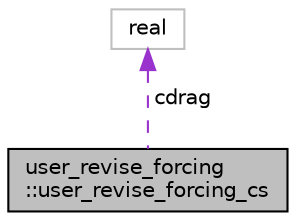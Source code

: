 digraph "user_revise_forcing::user_revise_forcing_cs"
{
 // INTERACTIVE_SVG=YES
 // LATEX_PDF_SIZE
  edge [fontname="Helvetica",fontsize="10",labelfontname="Helvetica",labelfontsize="10"];
  node [fontname="Helvetica",fontsize="10",shape=record];
  Node1 [label="user_revise_forcing\l::user_revise_forcing_cs",height=0.2,width=0.4,color="black", fillcolor="grey75", style="filled", fontcolor="black",tooltip="Control structure for user_revise_forcing."];
  Node2 -> Node1 [dir="back",color="darkorchid3",fontsize="10",style="dashed",label=" cdrag" ,fontname="Helvetica"];
  Node2 [label="real",height=0.2,width=0.4,color="grey75", fillcolor="white", style="filled",tooltip=" "];
}
